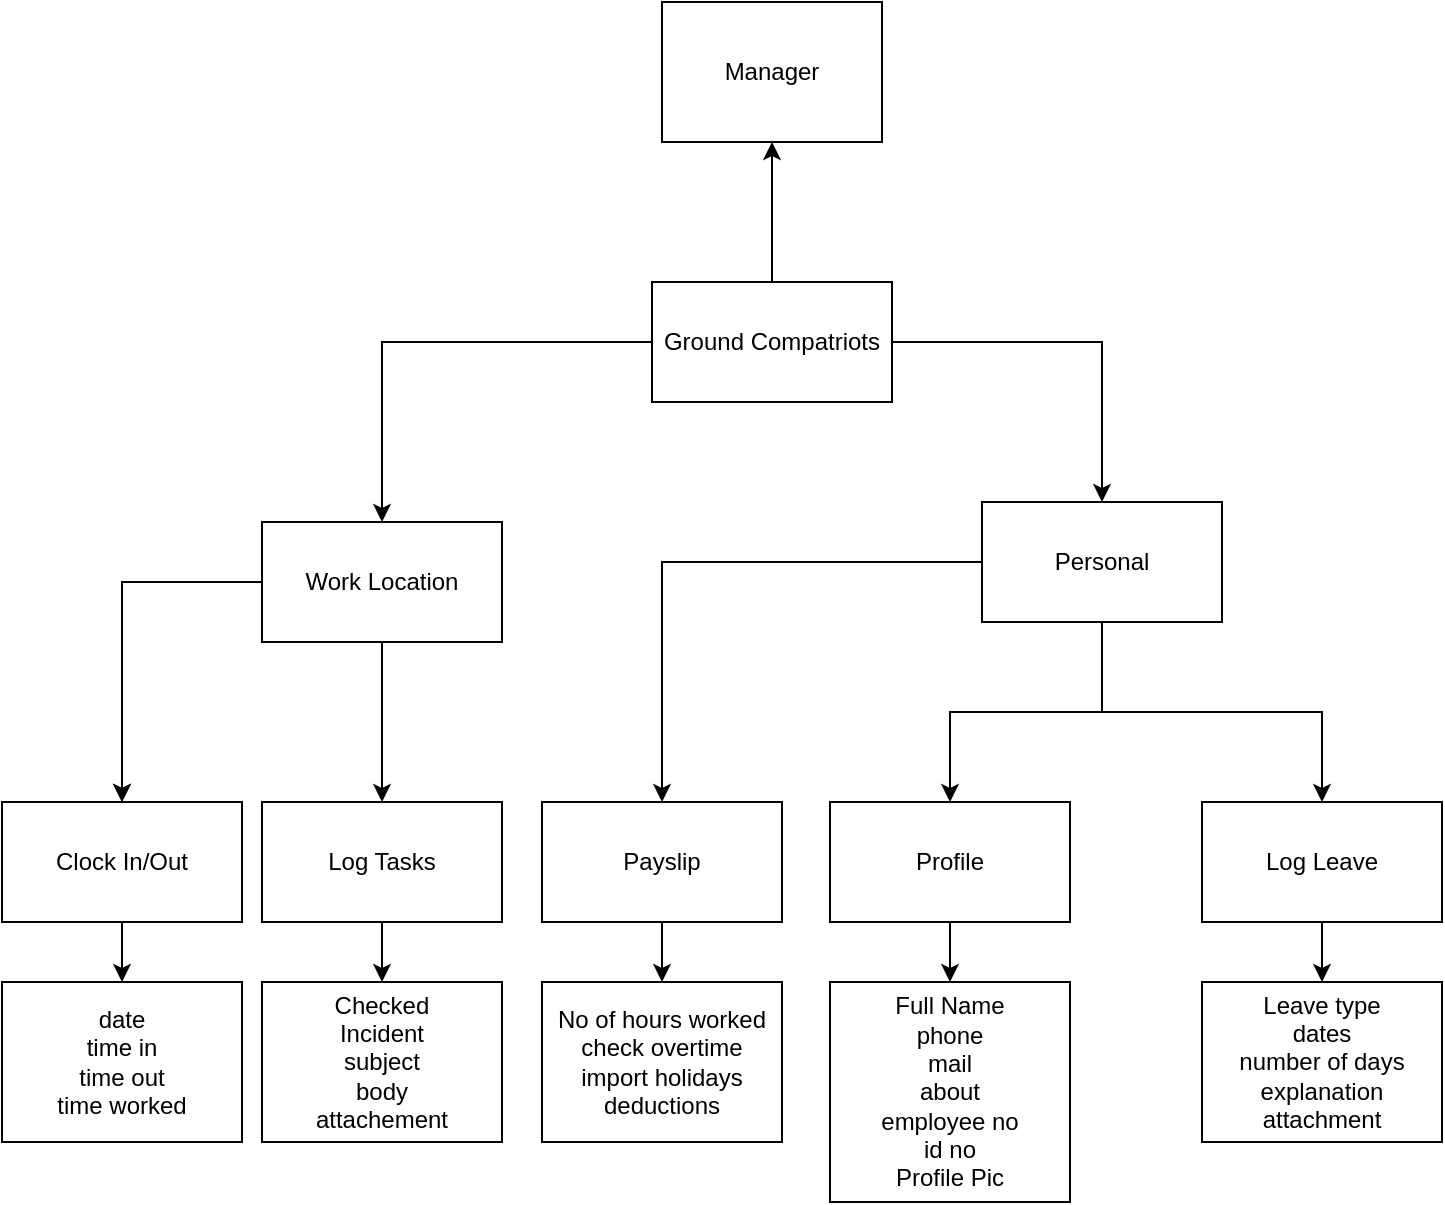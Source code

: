 <mxfile version="22.1.16" type="github">
  <diagram id="HooJM168B3ptj6zF0Xoq" name="Page-1">
    <mxGraphModel dx="1781" dy="551" grid="0" gridSize="10" guides="1" tooltips="1" connect="1" arrows="1" fold="1" page="1" pageScale="1" pageWidth="827" pageHeight="1169" math="0" shadow="0">
      <root>
        <mxCell id="0" />
        <mxCell id="1" parent="0" />
        <mxCell id="qDP89mUL5qexnain43u5-1" value="Manager" style="rounded=0;whiteSpace=wrap;html=1;" parent="1" vertex="1">
          <mxGeometry x="210" y="50" width="110" height="70" as="geometry" />
        </mxCell>
        <mxCell id="qDP89mUL5qexnain43u5-3" style="edgeStyle=orthogonalEdgeStyle;rounded=0;orthogonalLoop=1;jettySize=auto;html=1;" parent="1" source="qDP89mUL5qexnain43u5-2" target="qDP89mUL5qexnain43u5-1" edge="1">
          <mxGeometry relative="1" as="geometry" />
        </mxCell>
        <mxCell id="qDP89mUL5qexnain43u5-5" value="" style="edgeStyle=orthogonalEdgeStyle;rounded=0;orthogonalLoop=1;jettySize=auto;html=1;" parent="1" source="qDP89mUL5qexnain43u5-2" target="qDP89mUL5qexnain43u5-4" edge="1">
          <mxGeometry relative="1" as="geometry" />
        </mxCell>
        <mxCell id="qDP89mUL5qexnain43u5-7" value="" style="edgeStyle=orthogonalEdgeStyle;rounded=0;orthogonalLoop=1;jettySize=auto;html=1;" parent="1" source="qDP89mUL5qexnain43u5-2" target="qDP89mUL5qexnain43u5-6" edge="1">
          <mxGeometry relative="1" as="geometry" />
        </mxCell>
        <mxCell id="qDP89mUL5qexnain43u5-2" value="Ground Compatriots" style="rounded=0;whiteSpace=wrap;html=1;" parent="1" vertex="1">
          <mxGeometry x="205" y="190" width="120" height="60" as="geometry" />
        </mxCell>
        <mxCell id="qDP89mUL5qexnain43u5-9" value="" style="edgeStyle=orthogonalEdgeStyle;rounded=0;orthogonalLoop=1;jettySize=auto;html=1;" parent="1" source="qDP89mUL5qexnain43u5-4" target="qDP89mUL5qexnain43u5-8" edge="1">
          <mxGeometry relative="1" as="geometry" />
        </mxCell>
        <mxCell id="qDP89mUL5qexnain43u5-10" value="" style="edgeStyle=orthogonalEdgeStyle;rounded=0;orthogonalLoop=1;jettySize=auto;html=1;" parent="1" source="qDP89mUL5qexnain43u5-4" target="qDP89mUL5qexnain43u5-8" edge="1">
          <mxGeometry relative="1" as="geometry" />
        </mxCell>
        <mxCell id="qDP89mUL5qexnain43u5-16" value="" style="edgeStyle=orthogonalEdgeStyle;rounded=0;orthogonalLoop=1;jettySize=auto;html=1;" parent="1" source="qDP89mUL5qexnain43u5-4" target="qDP89mUL5qexnain43u5-15" edge="1">
          <mxGeometry relative="1" as="geometry" />
        </mxCell>
        <mxCell id="qDP89mUL5qexnain43u5-4" value="Work Location" style="whiteSpace=wrap;html=1;rounded=0;" parent="1" vertex="1">
          <mxGeometry x="10" y="310" width="120" height="60" as="geometry" />
        </mxCell>
        <mxCell id="qDP89mUL5qexnain43u5-18" value="" style="edgeStyle=orthogonalEdgeStyle;rounded=0;orthogonalLoop=1;jettySize=auto;html=1;" parent="1" source="qDP89mUL5qexnain43u5-6" target="qDP89mUL5qexnain43u5-17" edge="1">
          <mxGeometry relative="1" as="geometry" />
        </mxCell>
        <mxCell id="qDP89mUL5qexnain43u5-20" value="" style="edgeStyle=orthogonalEdgeStyle;rounded=0;orthogonalLoop=1;jettySize=auto;html=1;" parent="1" source="qDP89mUL5qexnain43u5-6" target="qDP89mUL5qexnain43u5-19" edge="1">
          <mxGeometry relative="1" as="geometry" />
        </mxCell>
        <mxCell id="qDP89mUL5qexnain43u5-22" value="" style="edgeStyle=orthogonalEdgeStyle;rounded=0;orthogonalLoop=1;jettySize=auto;html=1;" parent="1" source="qDP89mUL5qexnain43u5-6" target="qDP89mUL5qexnain43u5-21" edge="1">
          <mxGeometry relative="1" as="geometry" />
        </mxCell>
        <mxCell id="qDP89mUL5qexnain43u5-6" value="Personal" style="whiteSpace=wrap;html=1;rounded=0;" parent="1" vertex="1">
          <mxGeometry x="370" y="300" width="120" height="60" as="geometry" />
        </mxCell>
        <mxCell id="qDP89mUL5qexnain43u5-24" value="" style="edgeStyle=orthogonalEdgeStyle;rounded=0;orthogonalLoop=1;jettySize=auto;html=1;" parent="1" source="qDP89mUL5qexnain43u5-8" target="qDP89mUL5qexnain43u5-23" edge="1">
          <mxGeometry relative="1" as="geometry" />
        </mxCell>
        <mxCell id="qDP89mUL5qexnain43u5-8" value="Clock In/Out" style="whiteSpace=wrap;html=1;rounded=0;" parent="1" vertex="1">
          <mxGeometry x="-120" y="450" width="120" height="60" as="geometry" />
        </mxCell>
        <mxCell id="qDP89mUL5qexnain43u5-26" value="" style="edgeStyle=orthogonalEdgeStyle;rounded=0;orthogonalLoop=1;jettySize=auto;html=1;" parent="1" source="qDP89mUL5qexnain43u5-15" target="qDP89mUL5qexnain43u5-25" edge="1">
          <mxGeometry relative="1" as="geometry" />
        </mxCell>
        <mxCell id="qDP89mUL5qexnain43u5-15" value="Log Tasks" style="whiteSpace=wrap;html=1;rounded=0;" parent="1" vertex="1">
          <mxGeometry x="10" y="450" width="120" height="60" as="geometry" />
        </mxCell>
        <mxCell id="qDP89mUL5qexnain43u5-28" value="" style="edgeStyle=orthogonalEdgeStyle;rounded=0;orthogonalLoop=1;jettySize=auto;html=1;" parent="1" source="qDP89mUL5qexnain43u5-17" target="qDP89mUL5qexnain43u5-27" edge="1">
          <mxGeometry relative="1" as="geometry" />
        </mxCell>
        <mxCell id="qDP89mUL5qexnain43u5-17" value="Profile" style="whiteSpace=wrap;html=1;rounded=0;" parent="1" vertex="1">
          <mxGeometry x="294" y="450" width="120" height="60" as="geometry" />
        </mxCell>
        <mxCell id="qDP89mUL5qexnain43u5-30" value="" style="edgeStyle=orthogonalEdgeStyle;rounded=0;orthogonalLoop=1;jettySize=auto;html=1;" parent="1" source="qDP89mUL5qexnain43u5-19" target="qDP89mUL5qexnain43u5-29" edge="1">
          <mxGeometry relative="1" as="geometry" />
        </mxCell>
        <mxCell id="qDP89mUL5qexnain43u5-19" value="Payslip" style="whiteSpace=wrap;html=1;rounded=0;" parent="1" vertex="1">
          <mxGeometry x="150" y="450" width="120" height="60" as="geometry" />
        </mxCell>
        <mxCell id="qDP89mUL5qexnain43u5-32" value="" style="edgeStyle=orthogonalEdgeStyle;rounded=0;orthogonalLoop=1;jettySize=auto;html=1;" parent="1" source="qDP89mUL5qexnain43u5-21" target="qDP89mUL5qexnain43u5-31" edge="1">
          <mxGeometry relative="1" as="geometry" />
        </mxCell>
        <mxCell id="qDP89mUL5qexnain43u5-21" value="Log Leave" style="whiteSpace=wrap;html=1;rounded=0;" parent="1" vertex="1">
          <mxGeometry x="480" y="450" width="120" height="60" as="geometry" />
        </mxCell>
        <mxCell id="qDP89mUL5qexnain43u5-23" value="date&lt;br&gt;time in&lt;br&gt;time out&lt;br&gt;time worked" style="whiteSpace=wrap;html=1;rounded=0;" parent="1" vertex="1">
          <mxGeometry x="-120" y="540" width="120" height="80" as="geometry" />
        </mxCell>
        <mxCell id="qDP89mUL5qexnain43u5-25" value="Checked&lt;br&gt;Incident&lt;br&gt;subject&lt;br&gt;body&lt;br&gt;attachement" style="whiteSpace=wrap;html=1;rounded=0;" parent="1" vertex="1">
          <mxGeometry x="10" y="540" width="120" height="80" as="geometry" />
        </mxCell>
        <mxCell id="qDP89mUL5qexnain43u5-27" value="Full Name&lt;br&gt;phone&lt;br&gt;mail&lt;br&gt;about&lt;br&gt;employee no&lt;br&gt;id no&lt;br&gt;Profile Pic" style="whiteSpace=wrap;html=1;rounded=0;" parent="1" vertex="1">
          <mxGeometry x="294" y="540" width="120" height="110" as="geometry" />
        </mxCell>
        <mxCell id="qDP89mUL5qexnain43u5-29" value="No of hours worked&lt;br&gt;check overtime&lt;br&gt;import holidays&lt;br&gt;deductions" style="whiteSpace=wrap;html=1;rounded=0;" parent="1" vertex="1">
          <mxGeometry x="150" y="540" width="120" height="80" as="geometry" />
        </mxCell>
        <mxCell id="qDP89mUL5qexnain43u5-31" value="Leave type&lt;br&gt;dates&lt;br&gt;number of days&lt;br&gt;explanation&lt;br&gt;attachment" style="whiteSpace=wrap;html=1;rounded=0;" parent="1" vertex="1">
          <mxGeometry x="480" y="540" width="120" height="80" as="geometry" />
        </mxCell>
      </root>
    </mxGraphModel>
  </diagram>
</mxfile>
